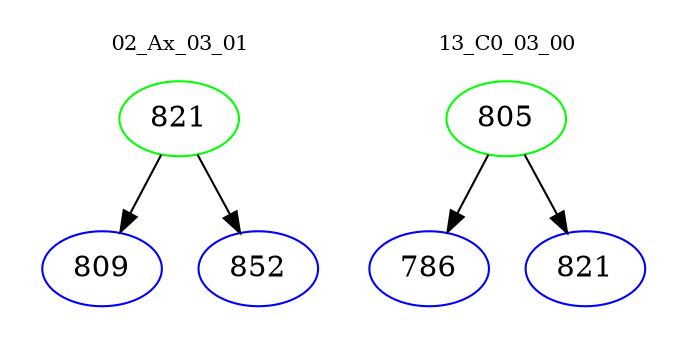 digraph{
subgraph cluster_0 {
color = white
label = "02_Ax_03_01";
fontsize=10;
T0_821 [label="821", color="green"]
T0_821 -> T0_809 [color="black"]
T0_809 [label="809", color="blue"]
T0_821 -> T0_852 [color="black"]
T0_852 [label="852", color="blue"]
}
subgraph cluster_1 {
color = white
label = "13_C0_03_00";
fontsize=10;
T1_805 [label="805", color="green"]
T1_805 -> T1_786 [color="black"]
T1_786 [label="786", color="blue"]
T1_805 -> T1_821 [color="black"]
T1_821 [label="821", color="blue"]
}
}
